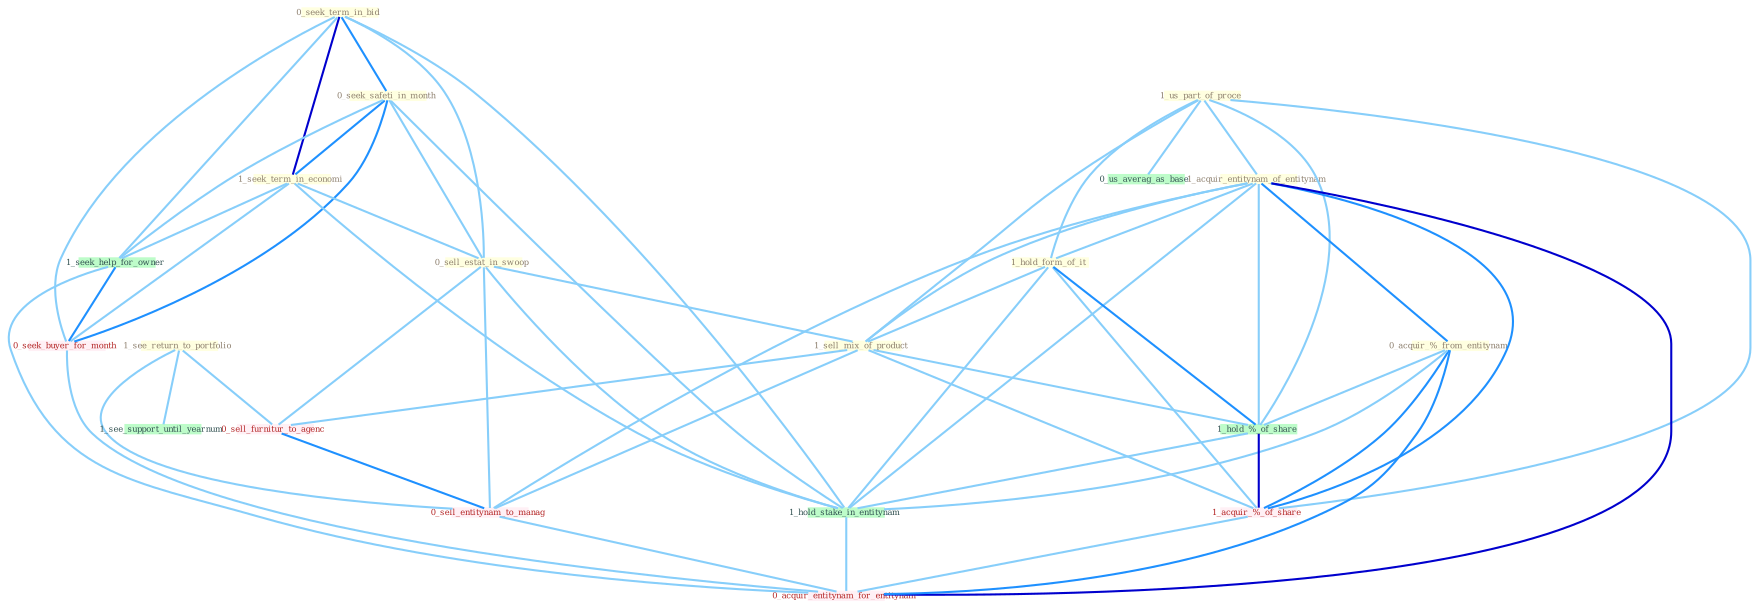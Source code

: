 Graph G{ 
    node
    [shape=polygon,style=filled,width=.5,height=.06,color="#BDFCC9",fixedsize=true,fontsize=4,
    fontcolor="#2f4f4f"];
    {node
    [color="#ffffe0", fontcolor="#8b7d6b"] "1_see_return_to_portfolio " "1_us_part_of_proce " "1_acquir_entitynam_of_entitynam " "0_seek_term_in_bid " "0_seek_safeti_in_month " "1_hold_form_of_it " "1_seek_term_in_economi " "0_acquir_%_from_entitynam " "0_sell_estat_in_swoop " "1_sell_mix_of_product "}
{node [color="#fff0f5", fontcolor="#b22222"] "0_seek_buyer_for_month " "1_acquir_%_of_share " "0_sell_furnitur_to_agenc " "0_sell_entitynam_to_manag " "0_acquir_entitynam_for_entitynam "}
edge [color="#B0E2FF"];

	"1_see_return_to_portfolio " -- "1_see_support_until_yearnum " [w="1", color="#87cefa" ];
	"1_see_return_to_portfolio " -- "0_sell_furnitur_to_agenc " [w="1", color="#87cefa" ];
	"1_see_return_to_portfolio " -- "0_sell_entitynam_to_manag " [w="1", color="#87cefa" ];
	"1_us_part_of_proce " -- "1_acquir_entitynam_of_entitynam " [w="1", color="#87cefa" ];
	"1_us_part_of_proce " -- "1_hold_form_of_it " [w="1", color="#87cefa" ];
	"1_us_part_of_proce " -- "1_sell_mix_of_product " [w="1", color="#87cefa" ];
	"1_us_part_of_proce " -- "1_hold_%_of_share " [w="1", color="#87cefa" ];
	"1_us_part_of_proce " -- "1_acquir_%_of_share " [w="1", color="#87cefa" ];
	"1_us_part_of_proce " -- "0_us_averag_as_base " [w="1", color="#87cefa" ];
	"1_acquir_entitynam_of_entitynam " -- "1_hold_form_of_it " [w="1", color="#87cefa" ];
	"1_acquir_entitynam_of_entitynam " -- "0_acquir_%_from_entitynam " [w="2", color="#1e90ff" , len=0.8];
	"1_acquir_entitynam_of_entitynam " -- "1_sell_mix_of_product " [w="1", color="#87cefa" ];
	"1_acquir_entitynam_of_entitynam " -- "1_hold_%_of_share " [w="1", color="#87cefa" ];
	"1_acquir_entitynam_of_entitynam " -- "1_hold_stake_in_entitynam " [w="1", color="#87cefa" ];
	"1_acquir_entitynam_of_entitynam " -- "1_acquir_%_of_share " [w="2", color="#1e90ff" , len=0.8];
	"1_acquir_entitynam_of_entitynam " -- "0_sell_entitynam_to_manag " [w="1", color="#87cefa" ];
	"1_acquir_entitynam_of_entitynam " -- "0_acquir_entitynam_for_entitynam " [w="3", color="#0000cd" , len=0.6];
	"0_seek_term_in_bid " -- "0_seek_safeti_in_month " [w="2", color="#1e90ff" , len=0.8];
	"0_seek_term_in_bid " -- "1_seek_term_in_economi " [w="3", color="#0000cd" , len=0.6];
	"0_seek_term_in_bid " -- "0_sell_estat_in_swoop " [w="1", color="#87cefa" ];
	"0_seek_term_in_bid " -- "1_hold_stake_in_entitynam " [w="1", color="#87cefa" ];
	"0_seek_term_in_bid " -- "1_seek_help_for_owner " [w="1", color="#87cefa" ];
	"0_seek_term_in_bid " -- "0_seek_buyer_for_month " [w="1", color="#87cefa" ];
	"0_seek_safeti_in_month " -- "1_seek_term_in_economi " [w="2", color="#1e90ff" , len=0.8];
	"0_seek_safeti_in_month " -- "0_sell_estat_in_swoop " [w="1", color="#87cefa" ];
	"0_seek_safeti_in_month " -- "1_hold_stake_in_entitynam " [w="1", color="#87cefa" ];
	"0_seek_safeti_in_month " -- "1_seek_help_for_owner " [w="1", color="#87cefa" ];
	"0_seek_safeti_in_month " -- "0_seek_buyer_for_month " [w="2", color="#1e90ff" , len=0.8];
	"1_hold_form_of_it " -- "1_sell_mix_of_product " [w="1", color="#87cefa" ];
	"1_hold_form_of_it " -- "1_hold_%_of_share " [w="2", color="#1e90ff" , len=0.8];
	"1_hold_form_of_it " -- "1_hold_stake_in_entitynam " [w="1", color="#87cefa" ];
	"1_hold_form_of_it " -- "1_acquir_%_of_share " [w="1", color="#87cefa" ];
	"1_seek_term_in_economi " -- "0_sell_estat_in_swoop " [w="1", color="#87cefa" ];
	"1_seek_term_in_economi " -- "1_hold_stake_in_entitynam " [w="1", color="#87cefa" ];
	"1_seek_term_in_economi " -- "1_seek_help_for_owner " [w="1", color="#87cefa" ];
	"1_seek_term_in_economi " -- "0_seek_buyer_for_month " [w="1", color="#87cefa" ];
	"0_acquir_%_from_entitynam " -- "1_hold_%_of_share " [w="1", color="#87cefa" ];
	"0_acquir_%_from_entitynam " -- "1_hold_stake_in_entitynam " [w="1", color="#87cefa" ];
	"0_acquir_%_from_entitynam " -- "1_acquir_%_of_share " [w="2", color="#1e90ff" , len=0.8];
	"0_acquir_%_from_entitynam " -- "0_acquir_entitynam_for_entitynam " [w="2", color="#1e90ff" , len=0.8];
	"0_sell_estat_in_swoop " -- "1_sell_mix_of_product " [w="1", color="#87cefa" ];
	"0_sell_estat_in_swoop " -- "1_hold_stake_in_entitynam " [w="1", color="#87cefa" ];
	"0_sell_estat_in_swoop " -- "0_sell_furnitur_to_agenc " [w="1", color="#87cefa" ];
	"0_sell_estat_in_swoop " -- "0_sell_entitynam_to_manag " [w="1", color="#87cefa" ];
	"1_sell_mix_of_product " -- "1_hold_%_of_share " [w="1", color="#87cefa" ];
	"1_sell_mix_of_product " -- "1_acquir_%_of_share " [w="1", color="#87cefa" ];
	"1_sell_mix_of_product " -- "0_sell_furnitur_to_agenc " [w="1", color="#87cefa" ];
	"1_sell_mix_of_product " -- "0_sell_entitynam_to_manag " [w="1", color="#87cefa" ];
	"1_hold_%_of_share " -- "1_hold_stake_in_entitynam " [w="1", color="#87cefa" ];
	"1_hold_%_of_share " -- "1_acquir_%_of_share " [w="3", color="#0000cd" , len=0.6];
	"1_hold_stake_in_entitynam " -- "0_acquir_entitynam_for_entitynam " [w="1", color="#87cefa" ];
	"1_seek_help_for_owner " -- "0_seek_buyer_for_month " [w="2", color="#1e90ff" , len=0.8];
	"1_seek_help_for_owner " -- "0_acquir_entitynam_for_entitynam " [w="1", color="#87cefa" ];
	"0_seek_buyer_for_month " -- "0_acquir_entitynam_for_entitynam " [w="1", color="#87cefa" ];
	"1_acquir_%_of_share " -- "0_acquir_entitynam_for_entitynam " [w="1", color="#87cefa" ];
	"0_sell_furnitur_to_agenc " -- "0_sell_entitynam_to_manag " [w="2", color="#1e90ff" , len=0.8];
	"0_sell_entitynam_to_manag " -- "0_acquir_entitynam_for_entitynam " [w="1", color="#87cefa" ];
}